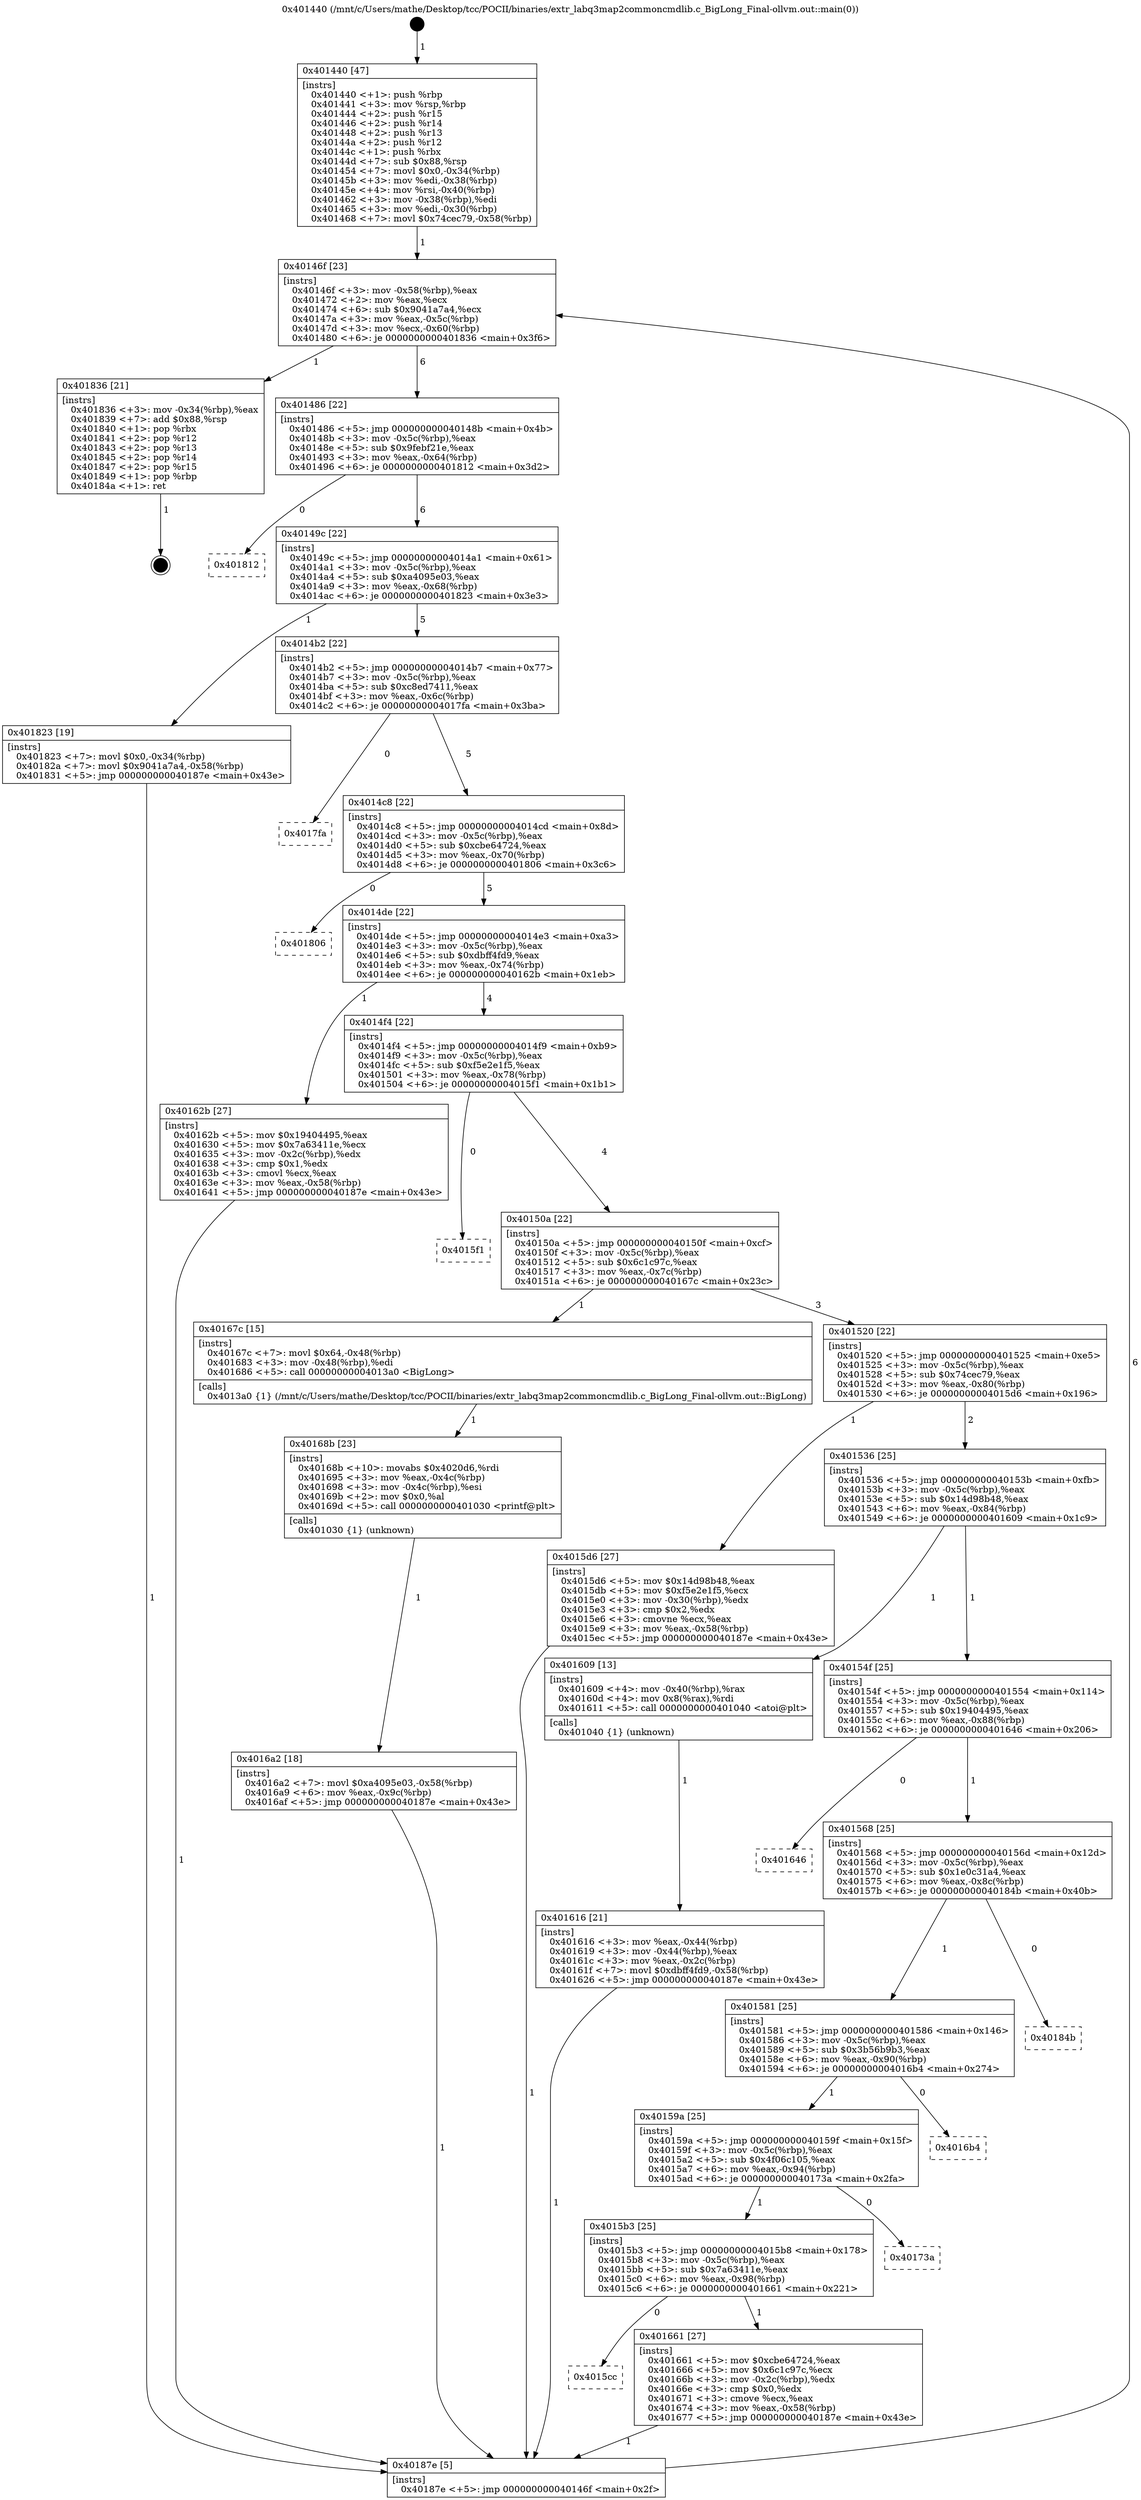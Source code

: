digraph "0x401440" {
  label = "0x401440 (/mnt/c/Users/mathe/Desktop/tcc/POCII/binaries/extr_labq3map2commoncmdlib.c_BigLong_Final-ollvm.out::main(0))"
  labelloc = "t"
  node[shape=record]

  Entry [label="",width=0.3,height=0.3,shape=circle,fillcolor=black,style=filled]
  "0x40146f" [label="{
     0x40146f [23]\l
     | [instrs]\l
     &nbsp;&nbsp;0x40146f \<+3\>: mov -0x58(%rbp),%eax\l
     &nbsp;&nbsp;0x401472 \<+2\>: mov %eax,%ecx\l
     &nbsp;&nbsp;0x401474 \<+6\>: sub $0x9041a7a4,%ecx\l
     &nbsp;&nbsp;0x40147a \<+3\>: mov %eax,-0x5c(%rbp)\l
     &nbsp;&nbsp;0x40147d \<+3\>: mov %ecx,-0x60(%rbp)\l
     &nbsp;&nbsp;0x401480 \<+6\>: je 0000000000401836 \<main+0x3f6\>\l
  }"]
  "0x401836" [label="{
     0x401836 [21]\l
     | [instrs]\l
     &nbsp;&nbsp;0x401836 \<+3\>: mov -0x34(%rbp),%eax\l
     &nbsp;&nbsp;0x401839 \<+7\>: add $0x88,%rsp\l
     &nbsp;&nbsp;0x401840 \<+1\>: pop %rbx\l
     &nbsp;&nbsp;0x401841 \<+2\>: pop %r12\l
     &nbsp;&nbsp;0x401843 \<+2\>: pop %r13\l
     &nbsp;&nbsp;0x401845 \<+2\>: pop %r14\l
     &nbsp;&nbsp;0x401847 \<+2\>: pop %r15\l
     &nbsp;&nbsp;0x401849 \<+1\>: pop %rbp\l
     &nbsp;&nbsp;0x40184a \<+1\>: ret\l
  }"]
  "0x401486" [label="{
     0x401486 [22]\l
     | [instrs]\l
     &nbsp;&nbsp;0x401486 \<+5\>: jmp 000000000040148b \<main+0x4b\>\l
     &nbsp;&nbsp;0x40148b \<+3\>: mov -0x5c(%rbp),%eax\l
     &nbsp;&nbsp;0x40148e \<+5\>: sub $0x9febf21e,%eax\l
     &nbsp;&nbsp;0x401493 \<+3\>: mov %eax,-0x64(%rbp)\l
     &nbsp;&nbsp;0x401496 \<+6\>: je 0000000000401812 \<main+0x3d2\>\l
  }"]
  Exit [label="",width=0.3,height=0.3,shape=circle,fillcolor=black,style=filled,peripheries=2]
  "0x401812" [label="{
     0x401812\l
  }", style=dashed]
  "0x40149c" [label="{
     0x40149c [22]\l
     | [instrs]\l
     &nbsp;&nbsp;0x40149c \<+5\>: jmp 00000000004014a1 \<main+0x61\>\l
     &nbsp;&nbsp;0x4014a1 \<+3\>: mov -0x5c(%rbp),%eax\l
     &nbsp;&nbsp;0x4014a4 \<+5\>: sub $0xa4095e03,%eax\l
     &nbsp;&nbsp;0x4014a9 \<+3\>: mov %eax,-0x68(%rbp)\l
     &nbsp;&nbsp;0x4014ac \<+6\>: je 0000000000401823 \<main+0x3e3\>\l
  }"]
  "0x4016a2" [label="{
     0x4016a2 [18]\l
     | [instrs]\l
     &nbsp;&nbsp;0x4016a2 \<+7\>: movl $0xa4095e03,-0x58(%rbp)\l
     &nbsp;&nbsp;0x4016a9 \<+6\>: mov %eax,-0x9c(%rbp)\l
     &nbsp;&nbsp;0x4016af \<+5\>: jmp 000000000040187e \<main+0x43e\>\l
  }"]
  "0x401823" [label="{
     0x401823 [19]\l
     | [instrs]\l
     &nbsp;&nbsp;0x401823 \<+7\>: movl $0x0,-0x34(%rbp)\l
     &nbsp;&nbsp;0x40182a \<+7\>: movl $0x9041a7a4,-0x58(%rbp)\l
     &nbsp;&nbsp;0x401831 \<+5\>: jmp 000000000040187e \<main+0x43e\>\l
  }"]
  "0x4014b2" [label="{
     0x4014b2 [22]\l
     | [instrs]\l
     &nbsp;&nbsp;0x4014b2 \<+5\>: jmp 00000000004014b7 \<main+0x77\>\l
     &nbsp;&nbsp;0x4014b7 \<+3\>: mov -0x5c(%rbp),%eax\l
     &nbsp;&nbsp;0x4014ba \<+5\>: sub $0xc8ed7411,%eax\l
     &nbsp;&nbsp;0x4014bf \<+3\>: mov %eax,-0x6c(%rbp)\l
     &nbsp;&nbsp;0x4014c2 \<+6\>: je 00000000004017fa \<main+0x3ba\>\l
  }"]
  "0x40168b" [label="{
     0x40168b [23]\l
     | [instrs]\l
     &nbsp;&nbsp;0x40168b \<+10\>: movabs $0x4020d6,%rdi\l
     &nbsp;&nbsp;0x401695 \<+3\>: mov %eax,-0x4c(%rbp)\l
     &nbsp;&nbsp;0x401698 \<+3\>: mov -0x4c(%rbp),%esi\l
     &nbsp;&nbsp;0x40169b \<+2\>: mov $0x0,%al\l
     &nbsp;&nbsp;0x40169d \<+5\>: call 0000000000401030 \<printf@plt\>\l
     | [calls]\l
     &nbsp;&nbsp;0x401030 \{1\} (unknown)\l
  }"]
  "0x4017fa" [label="{
     0x4017fa\l
  }", style=dashed]
  "0x4014c8" [label="{
     0x4014c8 [22]\l
     | [instrs]\l
     &nbsp;&nbsp;0x4014c8 \<+5\>: jmp 00000000004014cd \<main+0x8d\>\l
     &nbsp;&nbsp;0x4014cd \<+3\>: mov -0x5c(%rbp),%eax\l
     &nbsp;&nbsp;0x4014d0 \<+5\>: sub $0xcbe64724,%eax\l
     &nbsp;&nbsp;0x4014d5 \<+3\>: mov %eax,-0x70(%rbp)\l
     &nbsp;&nbsp;0x4014d8 \<+6\>: je 0000000000401806 \<main+0x3c6\>\l
  }"]
  "0x4015cc" [label="{
     0x4015cc\l
  }", style=dashed]
  "0x401806" [label="{
     0x401806\l
  }", style=dashed]
  "0x4014de" [label="{
     0x4014de [22]\l
     | [instrs]\l
     &nbsp;&nbsp;0x4014de \<+5\>: jmp 00000000004014e3 \<main+0xa3\>\l
     &nbsp;&nbsp;0x4014e3 \<+3\>: mov -0x5c(%rbp),%eax\l
     &nbsp;&nbsp;0x4014e6 \<+5\>: sub $0xdbff4fd9,%eax\l
     &nbsp;&nbsp;0x4014eb \<+3\>: mov %eax,-0x74(%rbp)\l
     &nbsp;&nbsp;0x4014ee \<+6\>: je 000000000040162b \<main+0x1eb\>\l
  }"]
  "0x401661" [label="{
     0x401661 [27]\l
     | [instrs]\l
     &nbsp;&nbsp;0x401661 \<+5\>: mov $0xcbe64724,%eax\l
     &nbsp;&nbsp;0x401666 \<+5\>: mov $0x6c1c97c,%ecx\l
     &nbsp;&nbsp;0x40166b \<+3\>: mov -0x2c(%rbp),%edx\l
     &nbsp;&nbsp;0x40166e \<+3\>: cmp $0x0,%edx\l
     &nbsp;&nbsp;0x401671 \<+3\>: cmove %ecx,%eax\l
     &nbsp;&nbsp;0x401674 \<+3\>: mov %eax,-0x58(%rbp)\l
     &nbsp;&nbsp;0x401677 \<+5\>: jmp 000000000040187e \<main+0x43e\>\l
  }"]
  "0x40162b" [label="{
     0x40162b [27]\l
     | [instrs]\l
     &nbsp;&nbsp;0x40162b \<+5\>: mov $0x19404495,%eax\l
     &nbsp;&nbsp;0x401630 \<+5\>: mov $0x7a63411e,%ecx\l
     &nbsp;&nbsp;0x401635 \<+3\>: mov -0x2c(%rbp),%edx\l
     &nbsp;&nbsp;0x401638 \<+3\>: cmp $0x1,%edx\l
     &nbsp;&nbsp;0x40163b \<+3\>: cmovl %ecx,%eax\l
     &nbsp;&nbsp;0x40163e \<+3\>: mov %eax,-0x58(%rbp)\l
     &nbsp;&nbsp;0x401641 \<+5\>: jmp 000000000040187e \<main+0x43e\>\l
  }"]
  "0x4014f4" [label="{
     0x4014f4 [22]\l
     | [instrs]\l
     &nbsp;&nbsp;0x4014f4 \<+5\>: jmp 00000000004014f9 \<main+0xb9\>\l
     &nbsp;&nbsp;0x4014f9 \<+3\>: mov -0x5c(%rbp),%eax\l
     &nbsp;&nbsp;0x4014fc \<+5\>: sub $0xf5e2e1f5,%eax\l
     &nbsp;&nbsp;0x401501 \<+3\>: mov %eax,-0x78(%rbp)\l
     &nbsp;&nbsp;0x401504 \<+6\>: je 00000000004015f1 \<main+0x1b1\>\l
  }"]
  "0x4015b3" [label="{
     0x4015b3 [25]\l
     | [instrs]\l
     &nbsp;&nbsp;0x4015b3 \<+5\>: jmp 00000000004015b8 \<main+0x178\>\l
     &nbsp;&nbsp;0x4015b8 \<+3\>: mov -0x5c(%rbp),%eax\l
     &nbsp;&nbsp;0x4015bb \<+5\>: sub $0x7a63411e,%eax\l
     &nbsp;&nbsp;0x4015c0 \<+6\>: mov %eax,-0x98(%rbp)\l
     &nbsp;&nbsp;0x4015c6 \<+6\>: je 0000000000401661 \<main+0x221\>\l
  }"]
  "0x4015f1" [label="{
     0x4015f1\l
  }", style=dashed]
  "0x40150a" [label="{
     0x40150a [22]\l
     | [instrs]\l
     &nbsp;&nbsp;0x40150a \<+5\>: jmp 000000000040150f \<main+0xcf\>\l
     &nbsp;&nbsp;0x40150f \<+3\>: mov -0x5c(%rbp),%eax\l
     &nbsp;&nbsp;0x401512 \<+5\>: sub $0x6c1c97c,%eax\l
     &nbsp;&nbsp;0x401517 \<+3\>: mov %eax,-0x7c(%rbp)\l
     &nbsp;&nbsp;0x40151a \<+6\>: je 000000000040167c \<main+0x23c\>\l
  }"]
  "0x40173a" [label="{
     0x40173a\l
  }", style=dashed]
  "0x40167c" [label="{
     0x40167c [15]\l
     | [instrs]\l
     &nbsp;&nbsp;0x40167c \<+7\>: movl $0x64,-0x48(%rbp)\l
     &nbsp;&nbsp;0x401683 \<+3\>: mov -0x48(%rbp),%edi\l
     &nbsp;&nbsp;0x401686 \<+5\>: call 00000000004013a0 \<BigLong\>\l
     | [calls]\l
     &nbsp;&nbsp;0x4013a0 \{1\} (/mnt/c/Users/mathe/Desktop/tcc/POCII/binaries/extr_labq3map2commoncmdlib.c_BigLong_Final-ollvm.out::BigLong)\l
  }"]
  "0x401520" [label="{
     0x401520 [22]\l
     | [instrs]\l
     &nbsp;&nbsp;0x401520 \<+5\>: jmp 0000000000401525 \<main+0xe5\>\l
     &nbsp;&nbsp;0x401525 \<+3\>: mov -0x5c(%rbp),%eax\l
     &nbsp;&nbsp;0x401528 \<+5\>: sub $0x74cec79,%eax\l
     &nbsp;&nbsp;0x40152d \<+3\>: mov %eax,-0x80(%rbp)\l
     &nbsp;&nbsp;0x401530 \<+6\>: je 00000000004015d6 \<main+0x196\>\l
  }"]
  "0x40159a" [label="{
     0x40159a [25]\l
     | [instrs]\l
     &nbsp;&nbsp;0x40159a \<+5\>: jmp 000000000040159f \<main+0x15f\>\l
     &nbsp;&nbsp;0x40159f \<+3\>: mov -0x5c(%rbp),%eax\l
     &nbsp;&nbsp;0x4015a2 \<+5\>: sub $0x4f06c105,%eax\l
     &nbsp;&nbsp;0x4015a7 \<+6\>: mov %eax,-0x94(%rbp)\l
     &nbsp;&nbsp;0x4015ad \<+6\>: je 000000000040173a \<main+0x2fa\>\l
  }"]
  "0x4015d6" [label="{
     0x4015d6 [27]\l
     | [instrs]\l
     &nbsp;&nbsp;0x4015d6 \<+5\>: mov $0x14d98b48,%eax\l
     &nbsp;&nbsp;0x4015db \<+5\>: mov $0xf5e2e1f5,%ecx\l
     &nbsp;&nbsp;0x4015e0 \<+3\>: mov -0x30(%rbp),%edx\l
     &nbsp;&nbsp;0x4015e3 \<+3\>: cmp $0x2,%edx\l
     &nbsp;&nbsp;0x4015e6 \<+3\>: cmovne %ecx,%eax\l
     &nbsp;&nbsp;0x4015e9 \<+3\>: mov %eax,-0x58(%rbp)\l
     &nbsp;&nbsp;0x4015ec \<+5\>: jmp 000000000040187e \<main+0x43e\>\l
  }"]
  "0x401536" [label="{
     0x401536 [25]\l
     | [instrs]\l
     &nbsp;&nbsp;0x401536 \<+5\>: jmp 000000000040153b \<main+0xfb\>\l
     &nbsp;&nbsp;0x40153b \<+3\>: mov -0x5c(%rbp),%eax\l
     &nbsp;&nbsp;0x40153e \<+5\>: sub $0x14d98b48,%eax\l
     &nbsp;&nbsp;0x401543 \<+6\>: mov %eax,-0x84(%rbp)\l
     &nbsp;&nbsp;0x401549 \<+6\>: je 0000000000401609 \<main+0x1c9\>\l
  }"]
  "0x40187e" [label="{
     0x40187e [5]\l
     | [instrs]\l
     &nbsp;&nbsp;0x40187e \<+5\>: jmp 000000000040146f \<main+0x2f\>\l
  }"]
  "0x401440" [label="{
     0x401440 [47]\l
     | [instrs]\l
     &nbsp;&nbsp;0x401440 \<+1\>: push %rbp\l
     &nbsp;&nbsp;0x401441 \<+3\>: mov %rsp,%rbp\l
     &nbsp;&nbsp;0x401444 \<+2\>: push %r15\l
     &nbsp;&nbsp;0x401446 \<+2\>: push %r14\l
     &nbsp;&nbsp;0x401448 \<+2\>: push %r13\l
     &nbsp;&nbsp;0x40144a \<+2\>: push %r12\l
     &nbsp;&nbsp;0x40144c \<+1\>: push %rbx\l
     &nbsp;&nbsp;0x40144d \<+7\>: sub $0x88,%rsp\l
     &nbsp;&nbsp;0x401454 \<+7\>: movl $0x0,-0x34(%rbp)\l
     &nbsp;&nbsp;0x40145b \<+3\>: mov %edi,-0x38(%rbp)\l
     &nbsp;&nbsp;0x40145e \<+4\>: mov %rsi,-0x40(%rbp)\l
     &nbsp;&nbsp;0x401462 \<+3\>: mov -0x38(%rbp),%edi\l
     &nbsp;&nbsp;0x401465 \<+3\>: mov %edi,-0x30(%rbp)\l
     &nbsp;&nbsp;0x401468 \<+7\>: movl $0x74cec79,-0x58(%rbp)\l
  }"]
  "0x4016b4" [label="{
     0x4016b4\l
  }", style=dashed]
  "0x401609" [label="{
     0x401609 [13]\l
     | [instrs]\l
     &nbsp;&nbsp;0x401609 \<+4\>: mov -0x40(%rbp),%rax\l
     &nbsp;&nbsp;0x40160d \<+4\>: mov 0x8(%rax),%rdi\l
     &nbsp;&nbsp;0x401611 \<+5\>: call 0000000000401040 \<atoi@plt\>\l
     | [calls]\l
     &nbsp;&nbsp;0x401040 \{1\} (unknown)\l
  }"]
  "0x40154f" [label="{
     0x40154f [25]\l
     | [instrs]\l
     &nbsp;&nbsp;0x40154f \<+5\>: jmp 0000000000401554 \<main+0x114\>\l
     &nbsp;&nbsp;0x401554 \<+3\>: mov -0x5c(%rbp),%eax\l
     &nbsp;&nbsp;0x401557 \<+5\>: sub $0x19404495,%eax\l
     &nbsp;&nbsp;0x40155c \<+6\>: mov %eax,-0x88(%rbp)\l
     &nbsp;&nbsp;0x401562 \<+6\>: je 0000000000401646 \<main+0x206\>\l
  }"]
  "0x401616" [label="{
     0x401616 [21]\l
     | [instrs]\l
     &nbsp;&nbsp;0x401616 \<+3\>: mov %eax,-0x44(%rbp)\l
     &nbsp;&nbsp;0x401619 \<+3\>: mov -0x44(%rbp),%eax\l
     &nbsp;&nbsp;0x40161c \<+3\>: mov %eax,-0x2c(%rbp)\l
     &nbsp;&nbsp;0x40161f \<+7\>: movl $0xdbff4fd9,-0x58(%rbp)\l
     &nbsp;&nbsp;0x401626 \<+5\>: jmp 000000000040187e \<main+0x43e\>\l
  }"]
  "0x401581" [label="{
     0x401581 [25]\l
     | [instrs]\l
     &nbsp;&nbsp;0x401581 \<+5\>: jmp 0000000000401586 \<main+0x146\>\l
     &nbsp;&nbsp;0x401586 \<+3\>: mov -0x5c(%rbp),%eax\l
     &nbsp;&nbsp;0x401589 \<+5\>: sub $0x3b56b9b3,%eax\l
     &nbsp;&nbsp;0x40158e \<+6\>: mov %eax,-0x90(%rbp)\l
     &nbsp;&nbsp;0x401594 \<+6\>: je 00000000004016b4 \<main+0x274\>\l
  }"]
  "0x401646" [label="{
     0x401646\l
  }", style=dashed]
  "0x401568" [label="{
     0x401568 [25]\l
     | [instrs]\l
     &nbsp;&nbsp;0x401568 \<+5\>: jmp 000000000040156d \<main+0x12d\>\l
     &nbsp;&nbsp;0x40156d \<+3\>: mov -0x5c(%rbp),%eax\l
     &nbsp;&nbsp;0x401570 \<+5\>: sub $0x1e0c31a4,%eax\l
     &nbsp;&nbsp;0x401575 \<+6\>: mov %eax,-0x8c(%rbp)\l
     &nbsp;&nbsp;0x40157b \<+6\>: je 000000000040184b \<main+0x40b\>\l
  }"]
  "0x40184b" [label="{
     0x40184b\l
  }", style=dashed]
  Entry -> "0x401440" [label=" 1"]
  "0x40146f" -> "0x401836" [label=" 1"]
  "0x40146f" -> "0x401486" [label=" 6"]
  "0x401836" -> Exit [label=" 1"]
  "0x401486" -> "0x401812" [label=" 0"]
  "0x401486" -> "0x40149c" [label=" 6"]
  "0x401823" -> "0x40187e" [label=" 1"]
  "0x40149c" -> "0x401823" [label=" 1"]
  "0x40149c" -> "0x4014b2" [label=" 5"]
  "0x4016a2" -> "0x40187e" [label=" 1"]
  "0x4014b2" -> "0x4017fa" [label=" 0"]
  "0x4014b2" -> "0x4014c8" [label=" 5"]
  "0x40168b" -> "0x4016a2" [label=" 1"]
  "0x4014c8" -> "0x401806" [label=" 0"]
  "0x4014c8" -> "0x4014de" [label=" 5"]
  "0x40167c" -> "0x40168b" [label=" 1"]
  "0x4014de" -> "0x40162b" [label=" 1"]
  "0x4014de" -> "0x4014f4" [label=" 4"]
  "0x401661" -> "0x40187e" [label=" 1"]
  "0x4014f4" -> "0x4015f1" [label=" 0"]
  "0x4014f4" -> "0x40150a" [label=" 4"]
  "0x4015b3" -> "0x401661" [label=" 1"]
  "0x40150a" -> "0x40167c" [label=" 1"]
  "0x40150a" -> "0x401520" [label=" 3"]
  "0x4015b3" -> "0x4015cc" [label=" 0"]
  "0x401520" -> "0x4015d6" [label=" 1"]
  "0x401520" -> "0x401536" [label=" 2"]
  "0x4015d6" -> "0x40187e" [label=" 1"]
  "0x401440" -> "0x40146f" [label=" 1"]
  "0x40187e" -> "0x40146f" [label=" 6"]
  "0x40159a" -> "0x40173a" [label=" 0"]
  "0x401536" -> "0x401609" [label=" 1"]
  "0x401536" -> "0x40154f" [label=" 1"]
  "0x401609" -> "0x401616" [label=" 1"]
  "0x401616" -> "0x40187e" [label=" 1"]
  "0x40162b" -> "0x40187e" [label=" 1"]
  "0x40159a" -> "0x4015b3" [label=" 1"]
  "0x40154f" -> "0x401646" [label=" 0"]
  "0x40154f" -> "0x401568" [label=" 1"]
  "0x401581" -> "0x4016b4" [label=" 0"]
  "0x401568" -> "0x40184b" [label=" 0"]
  "0x401568" -> "0x401581" [label=" 1"]
  "0x401581" -> "0x40159a" [label=" 1"]
}
